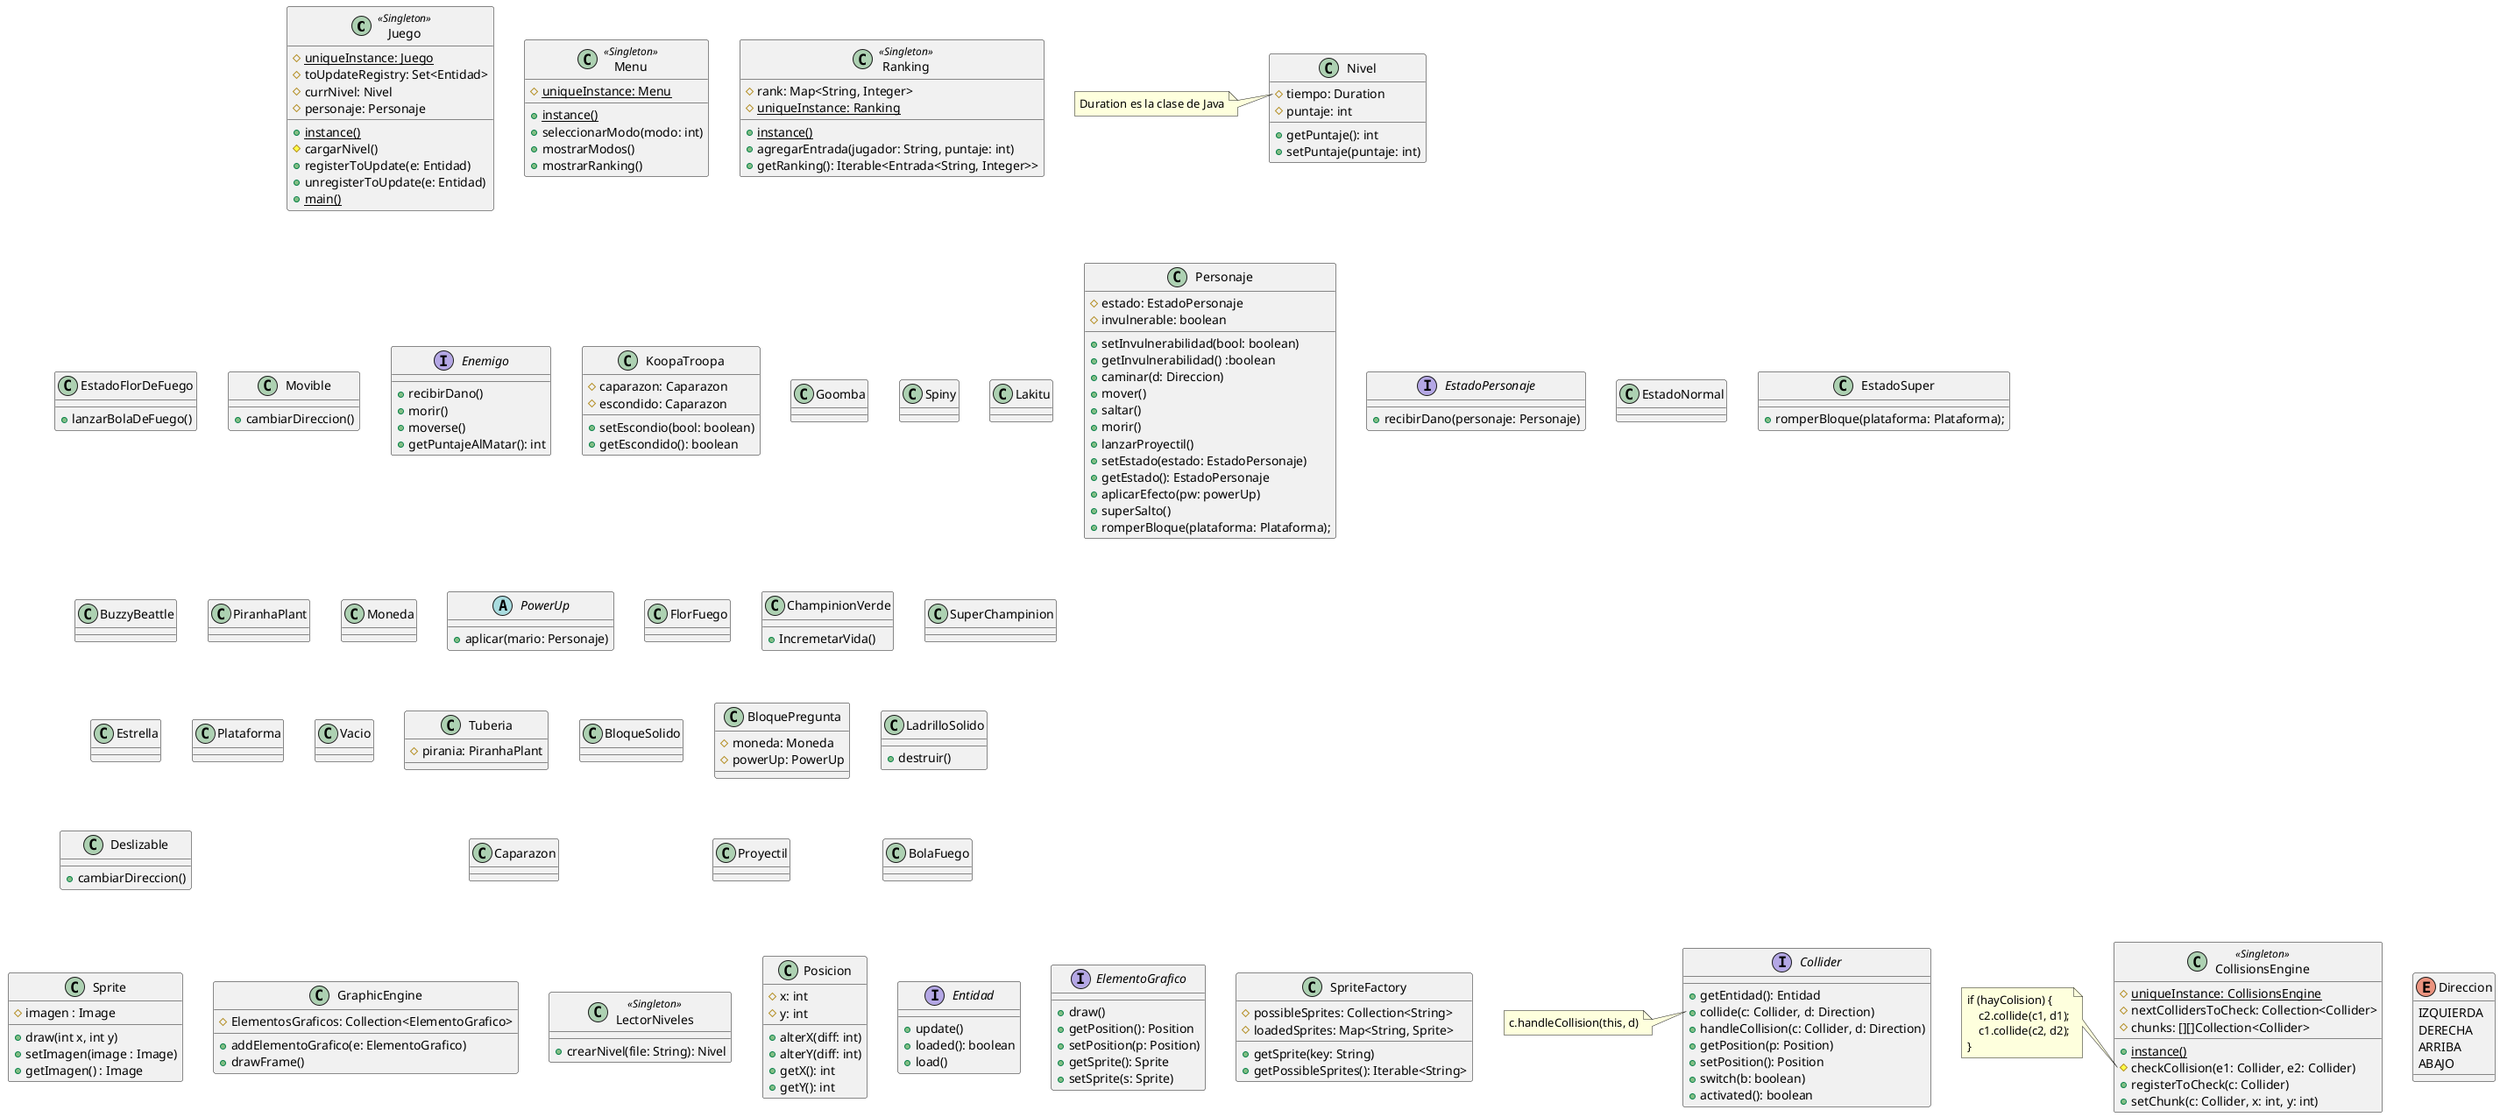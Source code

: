 @startuml
' TODO: crear los colisionadores de carga
' TODO: vincular los colisionadores de carga con el engine gráfico

together {
    class Juego <<Singleton>> {
        #{static} uniqueInstance: Juego
        #toUpdateRegistry: Set<Entidad>
        #currNivel: Nivel
        #personaje: Personaje
        +{static} instance()
        #cargarNivel()
        +registerToUpdate(e: Entidad)
        +unregisterToUpdate(e: Entidad)
        +{static} main()
    }

    class Nivel{
        #tiempo: Duration
        #puntaje: int
        +getPuntaje(): int
        +setPuntaje(puntaje: int)
    }
    note left of Nivel::tiempo
        Duration es la clase de Java
    end note

    class Menu <<Singleton>> {
        #{static} uniqueInstance: Menu
        +{static} instance()
        +seleccionarModo(modo: int)
        +mostrarModos()
        +mostrarRanking()
        ' TODO: implementar la UI del menu
    }

    class Ranking <<Singleton>> {
        #rank: Map<String, Integer>
        #{static} uniqueInstance: Ranking
        +{static} instance()
        +agregarEntrada(jugador: String, puntaje: int)
        +getRanking(): Iterable<Entrada<String, Integer>>
    }
}

together {
    class Personaje {
        #estado: EstadoPersonaje     
        #invulnerable: boolean   
        +setInvulnerabilidad(bool: boolean)
        +getInvulnerabilidad() :boolean
        +caminar(d: Direccion)
        +mover()
        +saltar()
        +morir()
        +lanzarProyectil()
        +setEstado(estado: EstadoPersonaje)
        +getEstado(): EstadoPersonaje
        +aplicarEfecto(pw: powerUp)
        +superSalto()
        +romperBloque(plataforma: Plataforma);   
    }

    interface EstadoPersonaje{
        +recibirDano(personaje: Personaje)
    }

    class EstadoNormal{
    }

    class EstadoSuper{
        +romperBloque(plataforma: Plataforma);
    }

    class EstadoFlorDeFuego{
        +lanzarBolaDeFuego()
    }

    class Movible{
        +cambiarDireccion()
    }

    interface Enemigo { 
        +recibirDano() 
        +morir()
        +moverse() 
        +getPuntajeAlMatar(): int
    }

    class KoopaTroopa {
        #caparazon: Caparazon
        #escondido: Caparazon
        +setEscondio(bool: boolean)
        +getEscondido(): boolean

    } 

    class Goomba{
    }

    class Spiny { 
    }

    class Lakitu {
    }

    class BuzzyBeattle {
    }

    class PiranhaPlant {  
    }

    class Moneda {
    }

    abstract class PowerUp {
        +aplicar(mario: Personaje)
    }

    class FlorFuego{
    }

    class ChampinionVerde{
        +IncremetarVida()
    }

    class SuperChampinion{
    }

    class Estrella{
    }
    
    class Plataforma {
    }

    class Vacio {
    }

    class Tuberia {
        #pirania: PiranhaPlant
    }

    class BloqueSolido {
    }

    class BloquePregunta {
        #moneda: Moneda
        #powerUp: PowerUp
    }

    class LadrilloSolido {
        +destruir()
    }
    
    class Deslizable{
        +cambiarDireccion()
    }

    class Caparazon{
    }

    class Proyectil{
    }

    class BolaFuego {
    }

}

together {
    class CollisionsEngine <<Singleton>> {
        #{static} uniqueInstance: CollisionsEngine
        #nextCollidersToCheck: Collection<Collider>
        #chunks: [][]Collection<Collider>
        +{static} instance()
        #checkCollision(e1: Collider, e2: Collider)
        +registerToCheck(c: Collider)
        +setChunk(c: Collider, x: int, y: int)
    }
    note left of CollisionsEngine::checkCollision
        if (hayColision) {
            c2.collide(c1, d1);
            c1.collide(c2, d2);
        }
    end note

    interface Entidad {
        +update()
        +loaded(): boolean
        +load()
    }

    interface Collider {
        +getEntidad(): Entidad
        +collide(c: Collider, d: Direction)
        +handleCollision(c: Collider, d: Direction)
        +getPosition(p: Position)
        +setPosition(): Position
        +switch(b: boolean)
        +activated(): boolean
    }
    note left of Collider::collide
        c.handleCollision(this, d)
    end note

    interface ElementoGrafico {
        +draw()
        +getPosition(): Position
        +setPosition(p: Position)
        +getSprite(): Sprite
        +setSprite(s: Sprite)
    }

    class SpriteFactory {
        #possibleSprites: Collection<String>
        #loadedSprites: Map<String, Sprite>
        +getSprite(key: String)
        +getPossibleSprites(): Iterable<String>
    }

    class Sprite {
        #imagen : Image
        +draw(int x, int y)
        +setImagen(image : Image)
        +getImagen() : Image
    }

    class GraphicEngine {
        #ElementosGraficos: Collection<ElementoGrafico>
        +addElementoGrafico(e: ElementoGrafico)
        +drawFrame()
    }

    class LectorNiveles <<Singleton>> {
        +crearNivel(file: String): Nivel
    }

    class Posicion {
        #x: int
        #y: int
        +alterX(diff: int)
        +alterY(diff: int)
        +getX(): int
        +getY(): int
    }
}

enum Direccion {
    IZQUIERDA
    DERECHA
    ARRIBA
    ABAJO
}
@enduml
